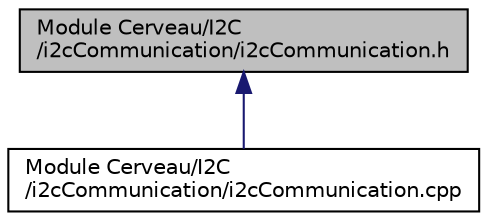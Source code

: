 digraph "Module Cerveau/I2C/i2cCommunication/i2cCommunication.h"
{
  edge [fontname="Helvetica",fontsize="10",labelfontname="Helvetica",labelfontsize="10"];
  node [fontname="Helvetica",fontsize="10",shape=record];
  Node1 [label="Module Cerveau/I2C\l/i2cCommunication/i2cCommunication.h",height=0.2,width=0.4,color="black", fillcolor="grey75", style="filled" fontcolor="black"];
  Node1 -> Node2 [dir="back",color="midnightblue",fontsize="10",style="solid",fontname="Helvetica"];
  Node2 [label="Module Cerveau/I2C\l/i2cCommunication/i2cCommunication.cpp",height=0.2,width=0.4,color="black", fillcolor="white", style="filled",URL="$_module_01_cerveau_2_i2_c_2i2c_communication_2i2c_communication_8cpp.html"];
}
